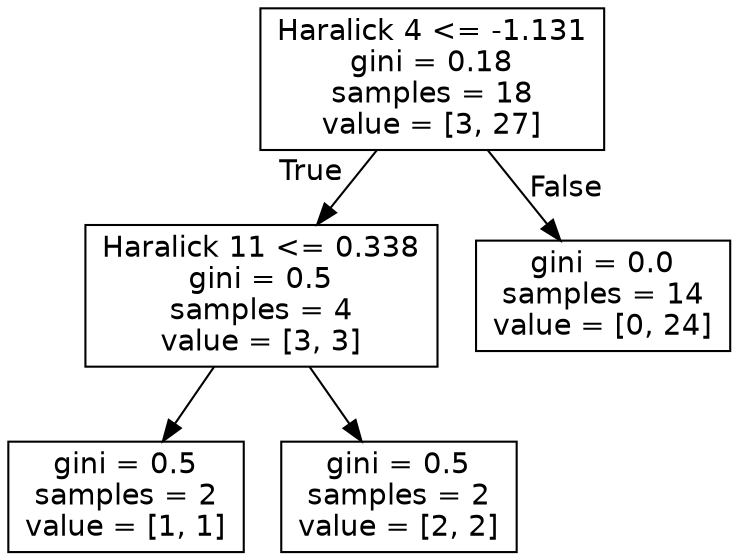 digraph Tree {
node [shape=box, fontname="helvetica"] ;
edge [fontname="helvetica"] ;
0 [label="Haralick 4 <= -1.131\ngini = 0.18\nsamples = 18\nvalue = [3, 27]"] ;
1 [label="Haralick 11 <= 0.338\ngini = 0.5\nsamples = 4\nvalue = [3, 3]"] ;
0 -> 1 [labeldistance=2.5, labelangle=45, headlabel="True"] ;
2 [label="gini = 0.5\nsamples = 2\nvalue = [1, 1]"] ;
1 -> 2 ;
3 [label="gini = 0.5\nsamples = 2\nvalue = [2, 2]"] ;
1 -> 3 ;
4 [label="gini = 0.0\nsamples = 14\nvalue = [0, 24]"] ;
0 -> 4 [labeldistance=2.5, labelangle=-45, headlabel="False"] ;
}